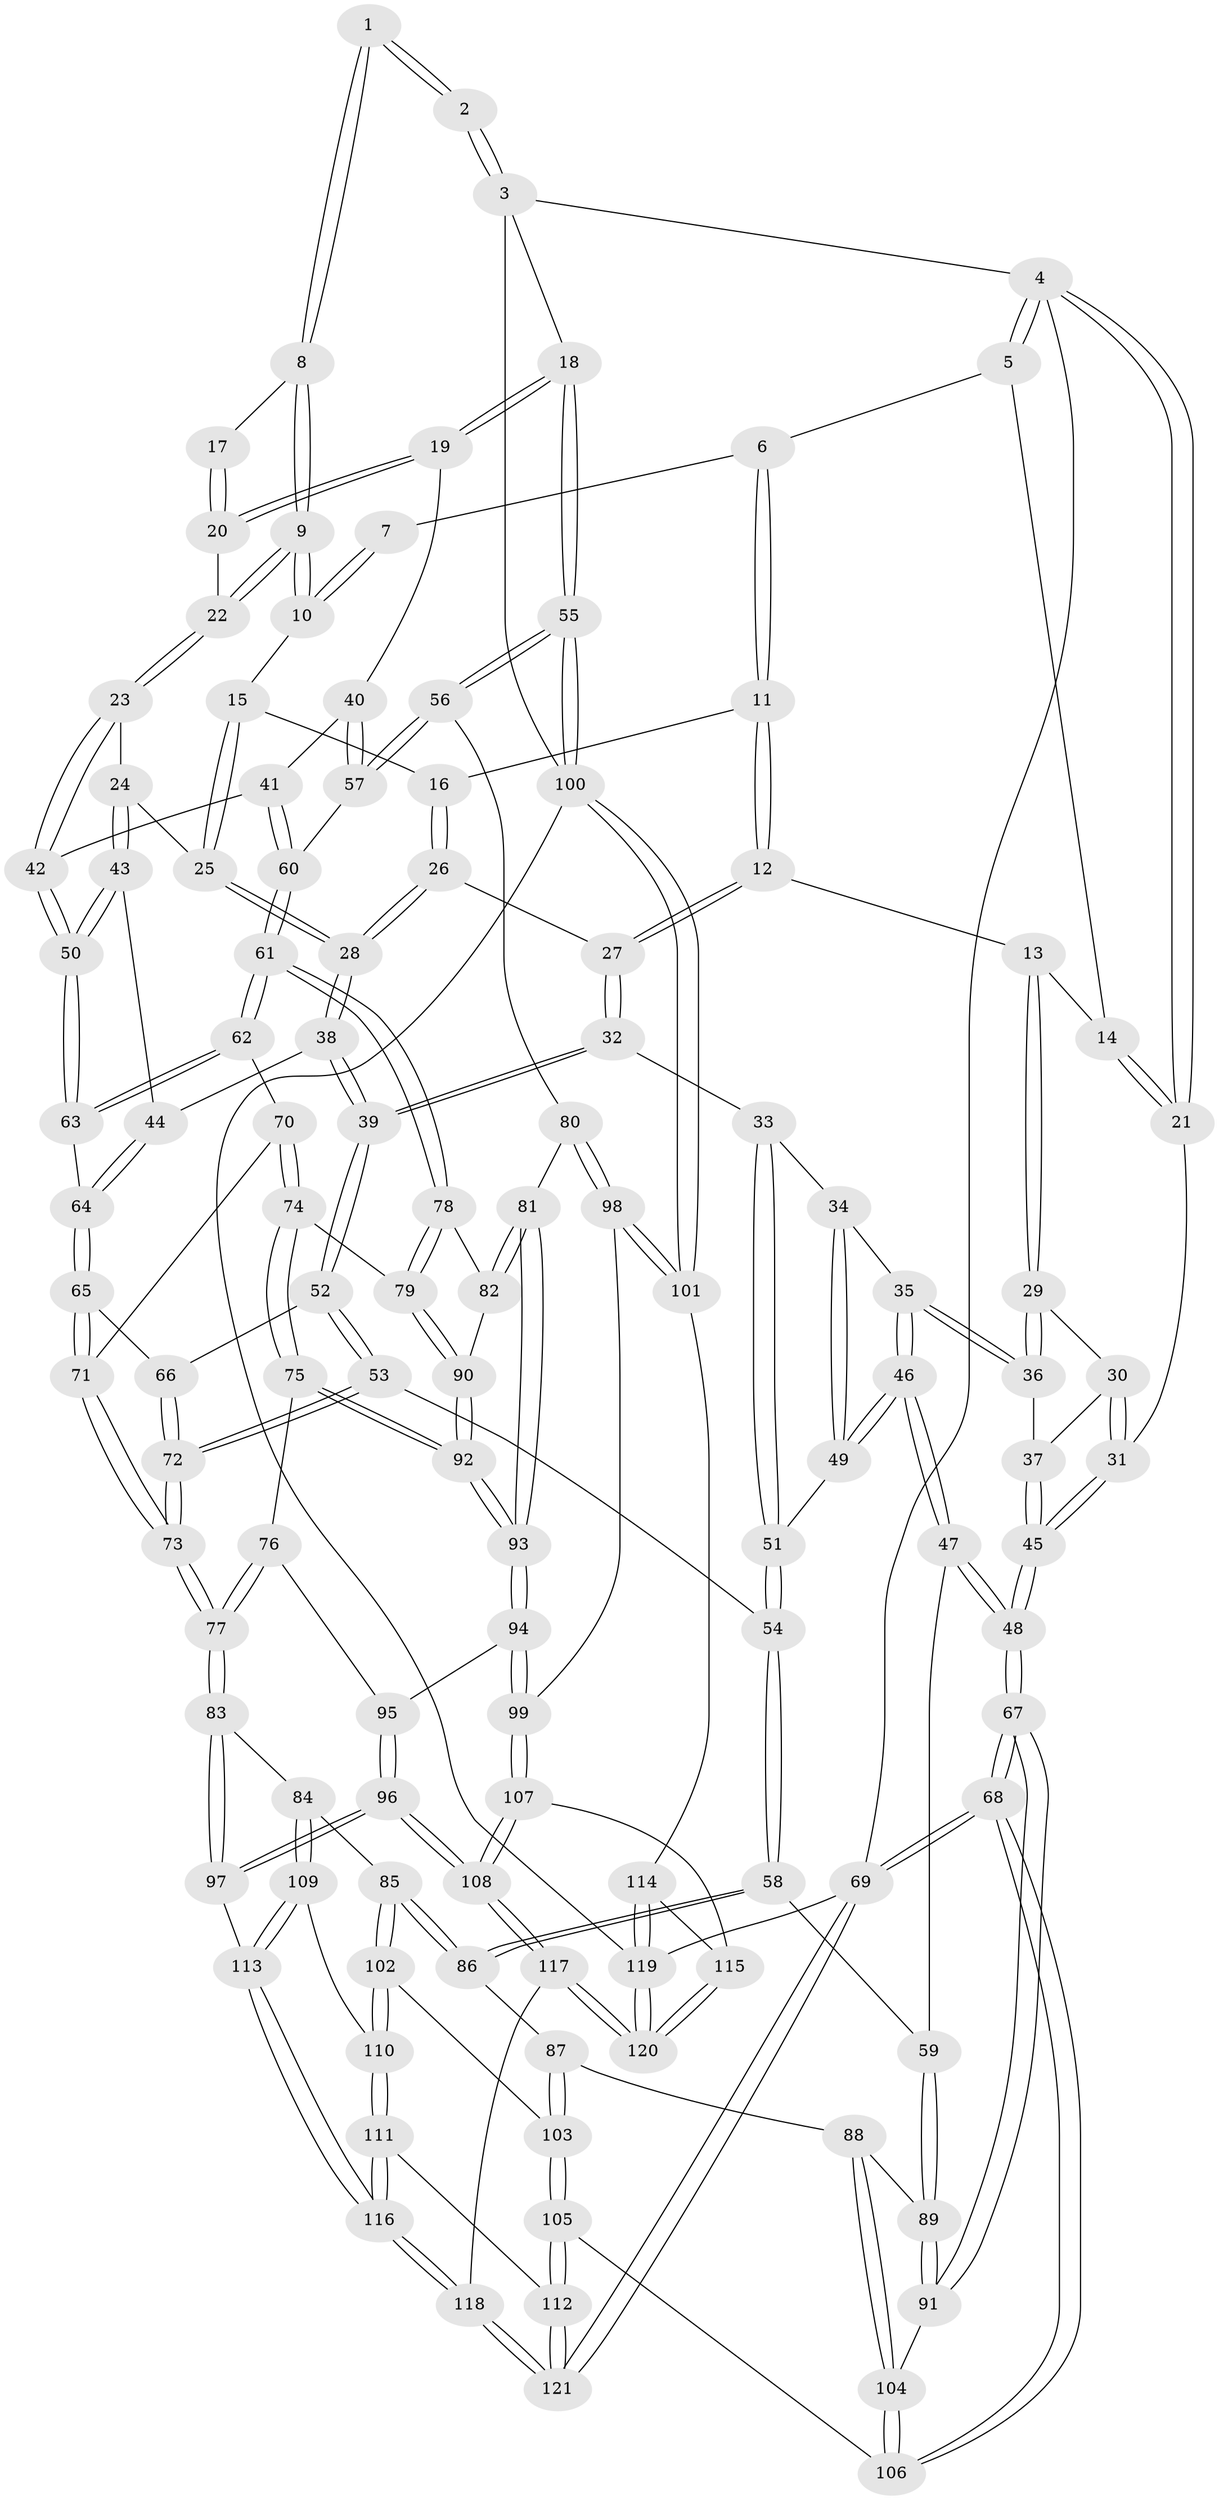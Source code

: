 // coarse degree distribution, {4: 0.4520547945205479, 5: 0.3561643835616438, 6: 0.0547945205479452, 3: 0.1232876712328767, 7: 0.0136986301369863}
// Generated by graph-tools (version 1.1) at 2025/52/02/27/25 19:52:39]
// undirected, 121 vertices, 299 edges
graph export_dot {
graph [start="1"]
  node [color=gray90,style=filled];
  1 [pos="+0.6547048874924817+0"];
  2 [pos="+1+0"];
  3 [pos="+1+0"];
  4 [pos="+0+0"];
  5 [pos="+0.11464847033634051+0"];
  6 [pos="+0.3811101928064919+0"];
  7 [pos="+0.4269833186619909+0"];
  8 [pos="+0.6666322764016043+0.11550602723192759"];
  9 [pos="+0.6626264379807317+0.12579073480165134"];
  10 [pos="+0.527836465317927+0.0953800565769555"];
  11 [pos="+0.3627469460224202+0"];
  12 [pos="+0.22512347541416894+0.15172405876363226"];
  13 [pos="+0.1376593783994705+0.1110655948010003"];
  14 [pos="+0.13075066526577664+0.08280103789244413"];
  15 [pos="+0.4993582263816063+0.13160379939819652"];
  16 [pos="+0.392315944692007+0.11384442302511318"];
  17 [pos="+0.8509687344333536+0.06985284742562861"];
  18 [pos="+1+0.2690803472879468"];
  19 [pos="+0.9069836988660145+0.2642638561152084"];
  20 [pos="+0.8511880825676317+0.20846247090113387"];
  21 [pos="+0+0.09897856418844271"];
  22 [pos="+0.6685782741880469+0.20350490443864727"];
  23 [pos="+0.6611345146425193+0.2170617055187266"];
  24 [pos="+0.6150187539281147+0.23168580809234557"];
  25 [pos="+0.5089470756819356+0.23566279836915544"];
  26 [pos="+0.37109812645007106+0.18862388275952807"];
  27 [pos="+0.25635884692904876+0.20438196046292434"];
  28 [pos="+0.44751887822363573+0.2740687280433712"];
  29 [pos="+0.07864287060947613+0.17733668341105763"];
  30 [pos="+0.05782653877656113+0.17740339577225392"];
  31 [pos="+0+0.13757437158945185"];
  32 [pos="+0.2427585070257403+0.2477035981416825"];
  33 [pos="+0.2263299951634996+0.2693511123651329"];
  34 [pos="+0.19910443163147065+0.27088792453702226"];
  35 [pos="+0.11741662750964557+0.27189042006387687"];
  36 [pos="+0.10054274637820144+0.2523767663051391"];
  37 [pos="+0.007607748170358419+0.2899639373543935"];
  38 [pos="+0.42927567004988626+0.3614801256854105"];
  39 [pos="+0.4222831587505824+0.3668827458033131"];
  40 [pos="+0.8657548343661524+0.3140813302136042"];
  41 [pos="+0.7396571885306733+0.3807242496669226"];
  42 [pos="+0.7121555316975735+0.3704585732344065"];
  43 [pos="+0.5543446636636884+0.3911902433829452"];
  44 [pos="+0.4388024052581442+0.36500890381512086"];
  45 [pos="+0+0.41998784043530657"];
  46 [pos="+0.09103374110033415+0.3680115209334608"];
  47 [pos="+0.02403707112308085+0.473032571963366"];
  48 [pos="+0+0.5396014798447074"];
  49 [pos="+0.14258921664405944+0.35546161199782034"];
  50 [pos="+0.6157664971864651+0.4333165187833696"];
  51 [pos="+0.2314014680693223+0.34356765911356185"];
  52 [pos="+0.38188777369714605+0.4180477457514942"];
  53 [pos="+0.2870166419457436+0.4716927229416172"];
  54 [pos="+0.28056496990154617+0.47377606265224464"];
  55 [pos="+1+0.5714875784412031"];
  56 [pos="+1+0.5803134394323313"];
  57 [pos="+0.8980159248153974+0.4961427983681393"];
  58 [pos="+0.2782378611676312+0.47614216130553666"];
  59 [pos="+0.22282242379676165+0.48294436299348836"];
  60 [pos="+0.7891313651058566+0.4760237560569076"];
  61 [pos="+0.7495787963599462+0.5350769272142626"];
  62 [pos="+0.6212051150829707+0.49506665267015876"];
  63 [pos="+0.6144548561590272+0.4432870930269507"];
  64 [pos="+0.5194632530568645+0.4860758902269809"];
  65 [pos="+0.5071405044504972+0.5081889721264905"];
  66 [pos="+0.46681148289995145+0.519139865629053"];
  67 [pos="+0+0.6477452800375637"];
  68 [pos="+0+0.94095669514289"];
  69 [pos="+0+1"];
  70 [pos="+0.6106709200193059+0.525726912137226"];
  71 [pos="+0.5599258169265674+0.5483421310397463"];
  72 [pos="+0.46297636410068527+0.6096048793703878"];
  73 [pos="+0.4796102906004235+0.6586824238336703"];
  74 [pos="+0.6410892956191885+0.5974907815977188"];
  75 [pos="+0.630432428790092+0.6197521785277382"];
  76 [pos="+0.5793199660455896+0.6721548046324554"];
  77 [pos="+0.4786356005674776+0.6852218724656839"];
  78 [pos="+0.748816263108701+0.5464225913988533"];
  79 [pos="+0.6742027675894257+0.5963486759563087"];
  80 [pos="+0.9471219421027953+0.6328837912535162"];
  81 [pos="+0.8730365087350271+0.6377659329230049"];
  82 [pos="+0.7649346643380557+0.5790054894402425"];
  83 [pos="+0.4541398666166256+0.7178647634001244"];
  84 [pos="+0.38349053422115664+0.7147353222126491"];
  85 [pos="+0.3681678723920525+0.7119519034279728"];
  86 [pos="+0.2829616208757873+0.5255579057300503"];
  87 [pos="+0.18200506333316874+0.7060914655039727"];
  88 [pos="+0.16156101305917517+0.7056180403824944"];
  89 [pos="+0.1339483849633084+0.696343151293115"];
  90 [pos="+0.7319741389906858+0.659525171157791"];
  91 [pos="+0+0.6693005549858444"];
  92 [pos="+0.7367712319119583+0.7129483591933516"];
  93 [pos="+0.7371833165018483+0.7143137450345797"];
  94 [pos="+0.7335946909006341+0.7256370366168501"];
  95 [pos="+0.6399214882746478+0.7158942528476823"];
  96 [pos="+0.5804267811874645+0.8793079021904039"];
  97 [pos="+0.4784163649668341+0.7764240360523751"];
  98 [pos="+0.8671274633638538+0.7926595584056246"];
  99 [pos="+0.7471474492139174+0.7810311635067119"];
  100 [pos="+1+0.8146660695848672"];
  101 [pos="+0.9163542302473987+0.883084554264636"];
  102 [pos="+0.2900986263614053+0.7422214498807017"];
  103 [pos="+0.27417007704196344+0.7452636347518876"];
  104 [pos="+0.15772170721918063+0.8520118790656829"];
  105 [pos="+0.21329875634444806+0.9258359908454854"];
  106 [pos="+0.1729741669454585+0.9101680243655111"];
  107 [pos="+0.7076162622213679+0.8554466553736013"];
  108 [pos="+0.6216597001704829+0.9410877298813475"];
  109 [pos="+0.34098250100834393+0.901615961389864"];
  110 [pos="+0.33817923590087695+0.9020228132947233"];
  111 [pos="+0.2886794431741869+0.9249850686744633"];
  112 [pos="+0.22862909259074832+0.9446321001627368"];
  113 [pos="+0.38520800322814364+0.90713534814752"];
  114 [pos="+0.9133000639162112+0.8876286504633984"];
  115 [pos="+0.8935568075294565+0.9104282749256746"];
  116 [pos="+0.5330350426932928+1"];
  117 [pos="+0.6109777827854477+1"];
  118 [pos="+0.5821596160281967+1"];
  119 [pos="+1+1"];
  120 [pos="+0.7542550850151315+1"];
  121 [pos="+0.25144784111915996+1"];
  1 -- 2;
  1 -- 2;
  1 -- 8;
  1 -- 8;
  2 -- 3;
  2 -- 3;
  3 -- 4;
  3 -- 18;
  3 -- 100;
  4 -- 5;
  4 -- 5;
  4 -- 21;
  4 -- 21;
  4 -- 69;
  5 -- 6;
  5 -- 14;
  6 -- 7;
  6 -- 11;
  6 -- 11;
  7 -- 10;
  7 -- 10;
  8 -- 9;
  8 -- 9;
  8 -- 17;
  9 -- 10;
  9 -- 10;
  9 -- 22;
  9 -- 22;
  10 -- 15;
  11 -- 12;
  11 -- 12;
  11 -- 16;
  12 -- 13;
  12 -- 27;
  12 -- 27;
  13 -- 14;
  13 -- 29;
  13 -- 29;
  14 -- 21;
  14 -- 21;
  15 -- 16;
  15 -- 25;
  15 -- 25;
  16 -- 26;
  16 -- 26;
  17 -- 20;
  17 -- 20;
  18 -- 19;
  18 -- 19;
  18 -- 55;
  18 -- 55;
  19 -- 20;
  19 -- 20;
  19 -- 40;
  20 -- 22;
  21 -- 31;
  22 -- 23;
  22 -- 23;
  23 -- 24;
  23 -- 42;
  23 -- 42;
  24 -- 25;
  24 -- 43;
  24 -- 43;
  25 -- 28;
  25 -- 28;
  26 -- 27;
  26 -- 28;
  26 -- 28;
  27 -- 32;
  27 -- 32;
  28 -- 38;
  28 -- 38;
  29 -- 30;
  29 -- 36;
  29 -- 36;
  30 -- 31;
  30 -- 31;
  30 -- 37;
  31 -- 45;
  31 -- 45;
  32 -- 33;
  32 -- 39;
  32 -- 39;
  33 -- 34;
  33 -- 51;
  33 -- 51;
  34 -- 35;
  34 -- 49;
  34 -- 49;
  35 -- 36;
  35 -- 36;
  35 -- 46;
  35 -- 46;
  36 -- 37;
  37 -- 45;
  37 -- 45;
  38 -- 39;
  38 -- 39;
  38 -- 44;
  39 -- 52;
  39 -- 52;
  40 -- 41;
  40 -- 57;
  40 -- 57;
  41 -- 42;
  41 -- 60;
  41 -- 60;
  42 -- 50;
  42 -- 50;
  43 -- 44;
  43 -- 50;
  43 -- 50;
  44 -- 64;
  44 -- 64;
  45 -- 48;
  45 -- 48;
  46 -- 47;
  46 -- 47;
  46 -- 49;
  46 -- 49;
  47 -- 48;
  47 -- 48;
  47 -- 59;
  48 -- 67;
  48 -- 67;
  49 -- 51;
  50 -- 63;
  50 -- 63;
  51 -- 54;
  51 -- 54;
  52 -- 53;
  52 -- 53;
  52 -- 66;
  53 -- 54;
  53 -- 72;
  53 -- 72;
  54 -- 58;
  54 -- 58;
  55 -- 56;
  55 -- 56;
  55 -- 100;
  55 -- 100;
  56 -- 57;
  56 -- 57;
  56 -- 80;
  57 -- 60;
  58 -- 59;
  58 -- 86;
  58 -- 86;
  59 -- 89;
  59 -- 89;
  60 -- 61;
  60 -- 61;
  61 -- 62;
  61 -- 62;
  61 -- 78;
  61 -- 78;
  62 -- 63;
  62 -- 63;
  62 -- 70;
  63 -- 64;
  64 -- 65;
  64 -- 65;
  65 -- 66;
  65 -- 71;
  65 -- 71;
  66 -- 72;
  66 -- 72;
  67 -- 68;
  67 -- 68;
  67 -- 91;
  67 -- 91;
  68 -- 69;
  68 -- 69;
  68 -- 106;
  68 -- 106;
  69 -- 121;
  69 -- 121;
  69 -- 119;
  70 -- 71;
  70 -- 74;
  70 -- 74;
  71 -- 73;
  71 -- 73;
  72 -- 73;
  72 -- 73;
  73 -- 77;
  73 -- 77;
  74 -- 75;
  74 -- 75;
  74 -- 79;
  75 -- 76;
  75 -- 92;
  75 -- 92;
  76 -- 77;
  76 -- 77;
  76 -- 95;
  77 -- 83;
  77 -- 83;
  78 -- 79;
  78 -- 79;
  78 -- 82;
  79 -- 90;
  79 -- 90;
  80 -- 81;
  80 -- 98;
  80 -- 98;
  81 -- 82;
  81 -- 82;
  81 -- 93;
  81 -- 93;
  82 -- 90;
  83 -- 84;
  83 -- 97;
  83 -- 97;
  84 -- 85;
  84 -- 109;
  84 -- 109;
  85 -- 86;
  85 -- 86;
  85 -- 102;
  85 -- 102;
  86 -- 87;
  87 -- 88;
  87 -- 103;
  87 -- 103;
  88 -- 89;
  88 -- 104;
  88 -- 104;
  89 -- 91;
  89 -- 91;
  90 -- 92;
  90 -- 92;
  91 -- 104;
  92 -- 93;
  92 -- 93;
  93 -- 94;
  93 -- 94;
  94 -- 95;
  94 -- 99;
  94 -- 99;
  95 -- 96;
  95 -- 96;
  96 -- 97;
  96 -- 97;
  96 -- 108;
  96 -- 108;
  97 -- 113;
  98 -- 99;
  98 -- 101;
  98 -- 101;
  99 -- 107;
  99 -- 107;
  100 -- 101;
  100 -- 101;
  100 -- 119;
  101 -- 114;
  102 -- 103;
  102 -- 110;
  102 -- 110;
  103 -- 105;
  103 -- 105;
  104 -- 106;
  104 -- 106;
  105 -- 106;
  105 -- 112;
  105 -- 112;
  107 -- 108;
  107 -- 108;
  107 -- 115;
  108 -- 117;
  108 -- 117;
  109 -- 110;
  109 -- 113;
  109 -- 113;
  110 -- 111;
  110 -- 111;
  111 -- 112;
  111 -- 116;
  111 -- 116;
  112 -- 121;
  112 -- 121;
  113 -- 116;
  113 -- 116;
  114 -- 115;
  114 -- 119;
  114 -- 119;
  115 -- 120;
  115 -- 120;
  116 -- 118;
  116 -- 118;
  117 -- 118;
  117 -- 120;
  117 -- 120;
  118 -- 121;
  118 -- 121;
  119 -- 120;
  119 -- 120;
}
